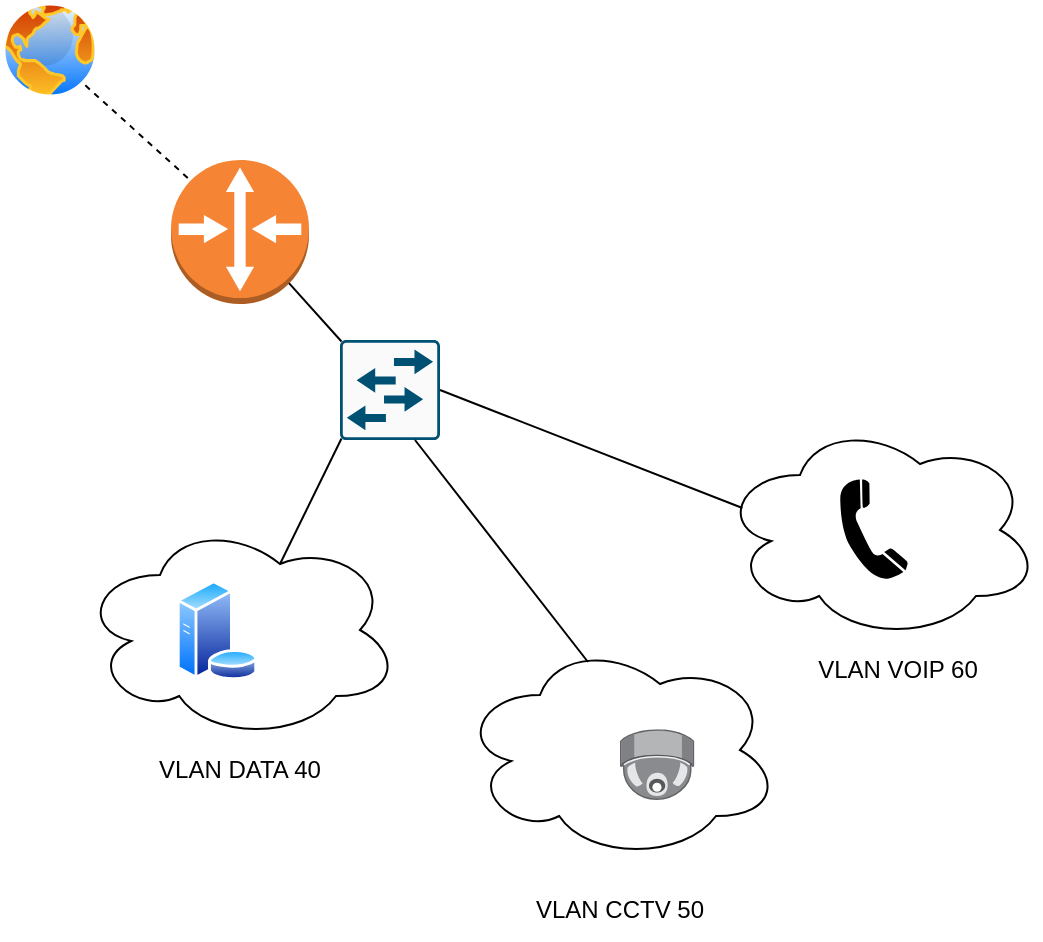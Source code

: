 <mxfile version="24.5.5" type="github">
  <diagram name="Page-1" id="C2YhBaI1L5phuChUSeaU">
    <mxGraphModel dx="880" dy="508" grid="1" gridSize="10" guides="1" tooltips="1" connect="1" arrows="1" fold="1" page="1" pageScale="1" pageWidth="827" pageHeight="1169" math="0" shadow="0">
      <root>
        <mxCell id="0" />
        <mxCell id="1" parent="0" />
        <mxCell id="-_HJGpFa1Wv5-3IW6Odz-4" value="" style="ellipse;shape=cloud;whiteSpace=wrap;html=1;movable=1;resizable=1;rotatable=1;deletable=1;editable=1;locked=0;connectable=1;" vertex="1" parent="1">
          <mxGeometry x="60" y="260" width="160" height="110" as="geometry" />
        </mxCell>
        <mxCell id="-_HJGpFa1Wv5-3IW6Odz-1" value="" style="outlineConnect=0;dashed=0;verticalLabelPosition=bottom;verticalAlign=top;align=center;html=1;shape=mxgraph.aws3.router;fillColor=#F58534;gradientColor=none;" vertex="1" parent="1">
          <mxGeometry x="105.5" y="80" width="69" height="72" as="geometry" />
        </mxCell>
        <mxCell id="-_HJGpFa1Wv5-3IW6Odz-2" value="" style="sketch=0;points=[[0.015,0.015,0],[0.985,0.015,0],[0.985,0.985,0],[0.015,0.985,0],[0.25,0,0],[0.5,0,0],[0.75,0,0],[1,0.25,0],[1,0.5,0],[1,0.75,0],[0.75,1,0],[0.5,1,0],[0.25,1,0],[0,0.75,0],[0,0.5,0],[0,0.25,0]];verticalLabelPosition=bottom;html=1;verticalAlign=top;aspect=fixed;align=center;pointerEvents=1;shape=mxgraph.cisco19.rect;prIcon=workgroup_switch;fillColor=#FAFAFA;strokeColor=#005073;" vertex="1" parent="1">
          <mxGeometry x="190" y="170" width="50" height="50" as="geometry" />
        </mxCell>
        <mxCell id="-_HJGpFa1Wv5-3IW6Odz-5" value="&lt;p style=&quot;line-height: 120%;&quot;&gt;&lt;br&gt;&lt;/p&gt;" style="ellipse;shape=cloud;whiteSpace=wrap;html=1;movable=1;resizable=1;rotatable=1;deletable=1;editable=1;locked=0;connectable=1;" vertex="1" parent="1">
          <mxGeometry x="250" y="320" width="160" height="110" as="geometry" />
        </mxCell>
        <mxCell id="-_HJGpFa1Wv5-3IW6Odz-6" value="" style="ellipse;shape=cloud;whiteSpace=wrap;html=1;movable=1;resizable=1;rotatable=1;deletable=1;editable=1;locked=0;connectable=1;" vertex="1" parent="1">
          <mxGeometry x="380" y="210" width="160" height="110" as="geometry" />
        </mxCell>
        <mxCell id="-_HJGpFa1Wv5-3IW6Odz-8" value="VLAN CCTV 50" style="text;strokeColor=none;align=center;fillColor=none;html=1;verticalAlign=middle;whiteSpace=wrap;rounded=0;" vertex="1" parent="1">
          <mxGeometry x="275" y="440" width="110" height="30" as="geometry" />
        </mxCell>
        <mxCell id="-_HJGpFa1Wv5-3IW6Odz-9" value="VLAN VOIP 60" style="text;strokeColor=none;align=center;fillColor=none;html=1;verticalAlign=middle;whiteSpace=wrap;rounded=0;" vertex="1" parent="1">
          <mxGeometry x="414" y="320" width="110" height="30" as="geometry" />
        </mxCell>
        <mxCell id="-_HJGpFa1Wv5-3IW6Odz-10" value="VLAN DATA 40" style="text;strokeColor=none;align=center;fillColor=none;html=1;verticalAlign=middle;whiteSpace=wrap;rounded=0;" vertex="1" parent="1">
          <mxGeometry x="85" y="370" width="110" height="30" as="geometry" />
        </mxCell>
        <mxCell id="-_HJGpFa1Wv5-3IW6Odz-11" value="" style="image;aspect=fixed;perimeter=ellipsePerimeter;html=1;align=center;shadow=0;dashed=0;spacingTop=3;image=img/lib/active_directory/database_server.svg;" vertex="1" parent="1">
          <mxGeometry x="108" y="290" width="41" height="50" as="geometry" />
        </mxCell>
        <mxCell id="-_HJGpFa1Wv5-3IW6Odz-12" value="" style="image;points=[];aspect=fixed;html=1;align=center;shadow=0;dashed=0;image=img/lib/allied_telesis/security/Surveillance_Camera_Ceiling.svg;" vertex="1" parent="1">
          <mxGeometry x="330" y="364.6" width="37.2" height="35.4" as="geometry" />
        </mxCell>
        <mxCell id="-_HJGpFa1Wv5-3IW6Odz-20" value="" style="shape=mxgraph.signs.tech.telephone_3;html=1;pointerEvents=1;fillColor=#000000;strokeColor=none;verticalLabelPosition=bottom;verticalAlign=top;align=center;" vertex="1" parent="1">
          <mxGeometry x="440" y="239.5" width="34" height="51" as="geometry" />
        </mxCell>
        <mxCell id="-_HJGpFa1Wv5-3IW6Odz-21" value="" style="edgeStyle=none;rounded=0;orthogonalLoop=1;jettySize=auto;html=1;exitX=0.015;exitY=0.985;exitDx=0;exitDy=0;exitPerimeter=0;entryX=0.625;entryY=0.2;entryDx=0;entryDy=0;entryPerimeter=0;verticalAlign=middle;horizontal=1;endArrow=none;endFill=0;" edge="1" parent="1" source="-_HJGpFa1Wv5-3IW6Odz-2" target="-_HJGpFa1Wv5-3IW6Odz-4">
          <mxGeometry relative="1" as="geometry" />
        </mxCell>
        <mxCell id="-_HJGpFa1Wv5-3IW6Odz-22" value="" style="edgeStyle=none;rounded=0;orthogonalLoop=1;jettySize=auto;html=1;exitX=0.75;exitY=1;exitDx=0;exitDy=0;exitPerimeter=0;entryX=0.4;entryY=0.1;entryDx=0;entryDy=0;entryPerimeter=0;verticalAlign=middle;horizontal=1;endArrow=none;endFill=0;" edge="1" parent="1" source="-_HJGpFa1Wv5-3IW6Odz-2" target="-_HJGpFa1Wv5-3IW6Odz-5">
          <mxGeometry relative="1" as="geometry">
            <mxPoint x="201" y="229" as="sourcePoint" />
            <mxPoint x="170" y="292" as="targetPoint" />
          </mxGeometry>
        </mxCell>
        <mxCell id="-_HJGpFa1Wv5-3IW6Odz-23" value="" style="edgeStyle=none;rounded=0;orthogonalLoop=1;jettySize=auto;html=1;exitX=1;exitY=0.5;exitDx=0;exitDy=0;exitPerimeter=0;verticalAlign=middle;horizontal=1;endArrow=none;endFill=0;entryX=0.07;entryY=0.4;entryDx=0;entryDy=0;entryPerimeter=0;" edge="1" parent="1" source="-_HJGpFa1Wv5-3IW6Odz-2" target="-_HJGpFa1Wv5-3IW6Odz-6">
          <mxGeometry relative="1" as="geometry">
            <mxPoint x="211" y="239" as="sourcePoint" />
            <mxPoint x="180" y="302" as="targetPoint" />
          </mxGeometry>
        </mxCell>
        <mxCell id="-_HJGpFa1Wv5-3IW6Odz-24" value="" style="edgeStyle=none;rounded=0;orthogonalLoop=1;jettySize=auto;html=1;exitX=0.855;exitY=0.855;exitDx=0;exitDy=0;exitPerimeter=0;entryX=0.015;entryY=0.015;entryDx=0;entryDy=0;entryPerimeter=0;verticalAlign=middle;horizontal=1;endArrow=none;endFill=0;" edge="1" parent="1" source="-_HJGpFa1Wv5-3IW6Odz-1" target="-_HJGpFa1Wv5-3IW6Odz-2">
          <mxGeometry relative="1" as="geometry">
            <mxPoint x="221" y="249" as="sourcePoint" />
            <mxPoint x="190" y="312" as="targetPoint" />
          </mxGeometry>
        </mxCell>
        <mxCell id="-_HJGpFa1Wv5-3IW6Odz-25" value="" style="image;aspect=fixed;perimeter=ellipsePerimeter;html=1;align=center;shadow=0;dashed=0;spacingTop=3;image=img/lib/active_directory/internet_globe.svg;" vertex="1" parent="1">
          <mxGeometry x="20" width="50" height="50" as="geometry" />
        </mxCell>
        <mxCell id="-_HJGpFa1Wv5-3IW6Odz-26" value="" style="edgeStyle=none;rounded=0;orthogonalLoop=1;jettySize=auto;html=1;exitX=1;exitY=1;exitDx=0;exitDy=0;entryX=0.145;entryY=0.145;entryDx=0;entryDy=0;entryPerimeter=0;verticalAlign=middle;horizontal=1;endArrow=none;endFill=0;dashed=1;" edge="1" parent="1" source="-_HJGpFa1Wv5-3IW6Odz-25" target="-_HJGpFa1Wv5-3IW6Odz-1">
          <mxGeometry relative="1" as="geometry">
            <mxPoint x="250" y="70" as="sourcePoint" />
            <mxPoint x="277" y="99" as="targetPoint" />
          </mxGeometry>
        </mxCell>
      </root>
    </mxGraphModel>
  </diagram>
</mxfile>
